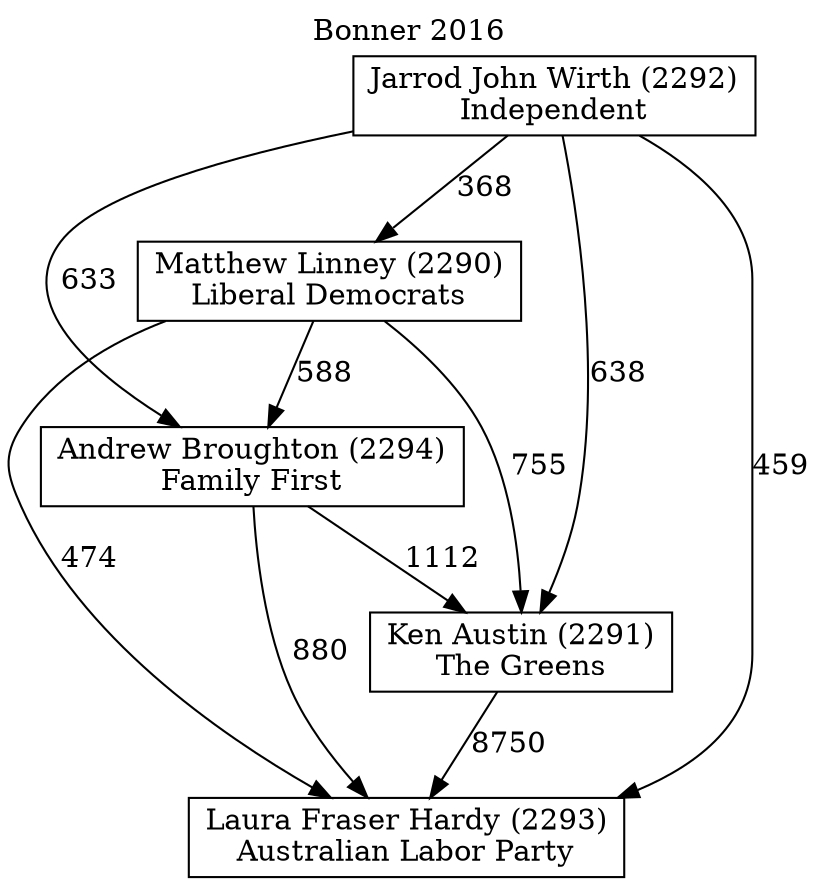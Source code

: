 // House preference flow
digraph "Laura Fraser Hardy (2293)_Bonner_2016" {
	graph [label="Bonner 2016" labelloc=t mclimit=10]
	node [shape=box]
	"Andrew Broughton (2294)" [label="Andrew Broughton (2294)
Family First"]
	"Matthew Linney (2290)" [label="Matthew Linney (2290)
Liberal Democrats"]
	"Laura Fraser Hardy (2293)" [label="Laura Fraser Hardy (2293)
Australian Labor Party"]
	"Ken Austin (2291)" [label="Ken Austin (2291)
The Greens"]
	"Jarrod John Wirth (2292)" [label="Jarrod John Wirth (2292)
Independent"]
	"Jarrod John Wirth (2292)" -> "Andrew Broughton (2294)" [label=633]
	"Matthew Linney (2290)" -> "Laura Fraser Hardy (2293)" [label=474]
	"Matthew Linney (2290)" -> "Ken Austin (2291)" [label=755]
	"Jarrod John Wirth (2292)" -> "Matthew Linney (2290)" [label=368]
	"Jarrod John Wirth (2292)" -> "Laura Fraser Hardy (2293)" [label=459]
	"Ken Austin (2291)" -> "Laura Fraser Hardy (2293)" [label=8750]
	"Andrew Broughton (2294)" -> "Ken Austin (2291)" [label=1112]
	"Matthew Linney (2290)" -> "Andrew Broughton (2294)" [label=588]
	"Jarrod John Wirth (2292)" -> "Ken Austin (2291)" [label=638]
	"Andrew Broughton (2294)" -> "Laura Fraser Hardy (2293)" [label=880]
}
